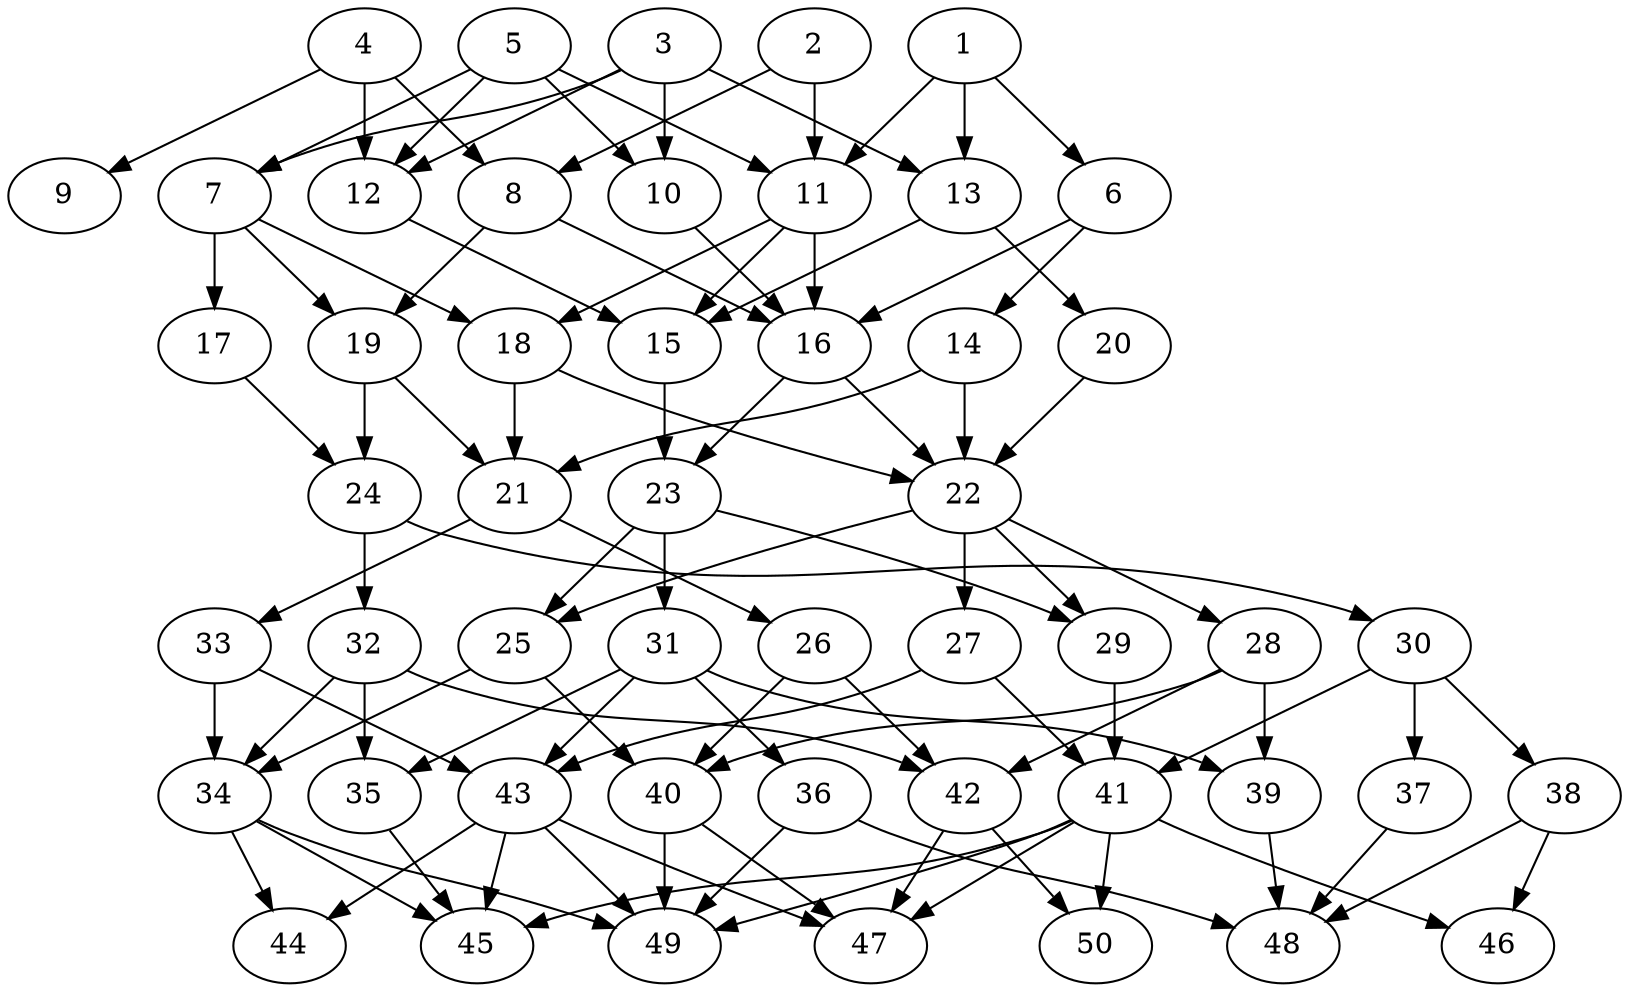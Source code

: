 // DAG automatically generated by daggen at Thu Oct  3 14:07:57 2019
// ./daggen --dot -n 50 --ccr 0.3 --fat 0.5 --regular 0.5 --density 0.5 --mindata 5242880 --maxdata 52428800 
digraph G {
  1 [size="57231360", alpha="0.06", expect_size="17169408"] 
  1 -> 6 [size ="17169408"]
  1 -> 11 [size ="17169408"]
  1 -> 13 [size ="17169408"]
  2 [size="114841600", alpha="0.12", expect_size="34452480"] 
  2 -> 8 [size ="34452480"]
  2 -> 11 [size ="34452480"]
  3 [size="78708053", alpha="0.10", expect_size="23612416"] 
  3 -> 7 [size ="23612416"]
  3 -> 10 [size ="23612416"]
  3 -> 12 [size ="23612416"]
  3 -> 13 [size ="23612416"]
  4 [size="143141547", alpha="0.18", expect_size="42942464"] 
  4 -> 8 [size ="42942464"]
  4 -> 9 [size ="42942464"]
  4 -> 12 [size ="42942464"]
  5 [size="105239893", alpha="0.04", expect_size="31571968"] 
  5 -> 7 [size ="31571968"]
  5 -> 10 [size ="31571968"]
  5 -> 11 [size ="31571968"]
  5 -> 12 [size ="31571968"]
  6 [size="143725227", alpha="0.19", expect_size="43117568"] 
  6 -> 14 [size ="43117568"]
  6 -> 16 [size ="43117568"]
  7 [size="81493333", alpha="0.15", expect_size="24448000"] 
  7 -> 17 [size ="24448000"]
  7 -> 18 [size ="24448000"]
  7 -> 19 [size ="24448000"]
  8 [size="171717973", alpha="0.08", expect_size="51515392"] 
  8 -> 16 [size ="51515392"]
  8 -> 19 [size ="51515392"]
  9 [size="57275733", alpha="0.20", expect_size="17182720"] 
  10 [size="83234133", alpha="0.19", expect_size="24970240"] 
  10 -> 16 [size ="24970240"]
  11 [size="166328320", alpha="0.02", expect_size="49898496"] 
  11 -> 15 [size ="49898496"]
  11 -> 16 [size ="49898496"]
  11 -> 18 [size ="49898496"]
  12 [size="53449387", alpha="0.05", expect_size="16034816"] 
  12 -> 15 [size ="16034816"]
  13 [size="144377173", alpha="0.18", expect_size="43313152"] 
  13 -> 15 [size ="43313152"]
  13 -> 20 [size ="43313152"]
  14 [size="68928853", alpha="0.17", expect_size="20678656"] 
  14 -> 21 [size ="20678656"]
  14 -> 22 [size ="20678656"]
  15 [size="56507733", alpha="0.17", expect_size="16952320"] 
  15 -> 23 [size ="16952320"]
  16 [size="85377707", alpha="0.07", expect_size="25613312"] 
  16 -> 22 [size ="25613312"]
  16 -> 23 [size ="25613312"]
  17 [size="77537280", alpha="0.12", expect_size="23261184"] 
  17 -> 24 [size ="23261184"]
  18 [size="36266667", alpha="0.16", expect_size="10880000"] 
  18 -> 21 [size ="10880000"]
  18 -> 22 [size ="10880000"]
  19 [size="96102400", alpha="0.14", expect_size="28830720"] 
  19 -> 21 [size ="28830720"]
  19 -> 24 [size ="28830720"]
  20 [size="94713173", alpha="0.10", expect_size="28413952"] 
  20 -> 22 [size ="28413952"]
  21 [size="85432320", alpha="0.11", expect_size="25629696"] 
  21 -> 26 [size ="25629696"]
  21 -> 33 [size ="25629696"]
  22 [size="103017813", alpha="0.05", expect_size="30905344"] 
  22 -> 25 [size ="30905344"]
  22 -> 27 [size ="30905344"]
  22 -> 28 [size ="30905344"]
  22 -> 29 [size ="30905344"]
  23 [size="145759573", alpha="0.06", expect_size="43727872"] 
  23 -> 25 [size ="43727872"]
  23 -> 29 [size ="43727872"]
  23 -> 31 [size ="43727872"]
  24 [size="131075413", alpha="0.03", expect_size="39322624"] 
  24 -> 30 [size ="39322624"]
  24 -> 32 [size ="39322624"]
  25 [size="104069120", alpha="0.11", expect_size="31220736"] 
  25 -> 34 [size ="31220736"]
  25 -> 40 [size ="31220736"]
  26 [size="82240853", alpha="0.16", expect_size="24672256"] 
  26 -> 40 [size ="24672256"]
  26 -> 42 [size ="24672256"]
  27 [size="136318293", alpha="0.08", expect_size="40895488"] 
  27 -> 41 [size ="40895488"]
  27 -> 43 [size ="40895488"]
  28 [size="73943040", alpha="0.00", expect_size="22182912"] 
  28 -> 39 [size ="22182912"]
  28 -> 40 [size ="22182912"]
  28 -> 42 [size ="22182912"]
  29 [size="39072427", alpha="0.17", expect_size="11721728"] 
  29 -> 41 [size ="11721728"]
  30 [size="151504213", alpha="0.03", expect_size="45451264"] 
  30 -> 37 [size ="45451264"]
  30 -> 38 [size ="45451264"]
  30 -> 41 [size ="45451264"]
  31 [size="74745173", alpha="0.07", expect_size="22423552"] 
  31 -> 35 [size ="22423552"]
  31 -> 36 [size ="22423552"]
  31 -> 39 [size ="22423552"]
  31 -> 43 [size ="22423552"]
  32 [size="163123200", alpha="0.16", expect_size="48936960"] 
  32 -> 34 [size ="48936960"]
  32 -> 35 [size ="48936960"]
  32 -> 42 [size ="48936960"]
  33 [size="42147840", alpha="0.02", expect_size="12644352"] 
  33 -> 34 [size ="12644352"]
  33 -> 43 [size ="12644352"]
  34 [size="87623680", alpha="0.13", expect_size="26287104"] 
  34 -> 44 [size ="26287104"]
  34 -> 45 [size ="26287104"]
  34 -> 49 [size ="26287104"]
  35 [size="110646613", alpha="0.10", expect_size="33193984"] 
  35 -> 45 [size ="33193984"]
  36 [size="41693867", alpha="0.15", expect_size="12508160"] 
  36 -> 48 [size ="12508160"]
  36 -> 49 [size ="12508160"]
  37 [size="164304213", alpha="0.08", expect_size="49291264"] 
  37 -> 48 [size ="49291264"]
  38 [size="70638933", alpha="0.04", expect_size="21191680"] 
  38 -> 46 [size ="21191680"]
  38 -> 48 [size ="21191680"]
  39 [size="72222720", alpha="0.09", expect_size="21666816"] 
  39 -> 48 [size ="21666816"]
  40 [size="51568640", alpha="0.04", expect_size="15470592"] 
  40 -> 47 [size ="15470592"]
  40 -> 49 [size ="15470592"]
  41 [size="74441387", alpha="0.08", expect_size="22332416"] 
  41 -> 45 [size ="22332416"]
  41 -> 46 [size ="22332416"]
  41 -> 47 [size ="22332416"]
  41 -> 49 [size ="22332416"]
  41 -> 50 [size ="22332416"]
  42 [size="132406613", alpha="0.03", expect_size="39721984"] 
  42 -> 47 [size ="39721984"]
  42 -> 50 [size ="39721984"]
  43 [size="104154453", alpha="0.14", expect_size="31246336"] 
  43 -> 44 [size ="31246336"]
  43 -> 45 [size ="31246336"]
  43 -> 47 [size ="31246336"]
  43 -> 49 [size ="31246336"]
  44 [size="116585813", alpha="0.19", expect_size="34975744"] 
  45 [size="63873707", alpha="0.15", expect_size="19162112"] 
  46 [size="142329173", alpha="0.00", expect_size="42698752"] 
  47 [size="105284267", alpha="0.20", expect_size="31585280"] 
  48 [size="170093227", alpha="0.07", expect_size="51027968"] 
  49 [size="40966827", alpha="0.17", expect_size="12290048"] 
  50 [size="111107413", alpha="0.03", expect_size="33332224"] 
}
